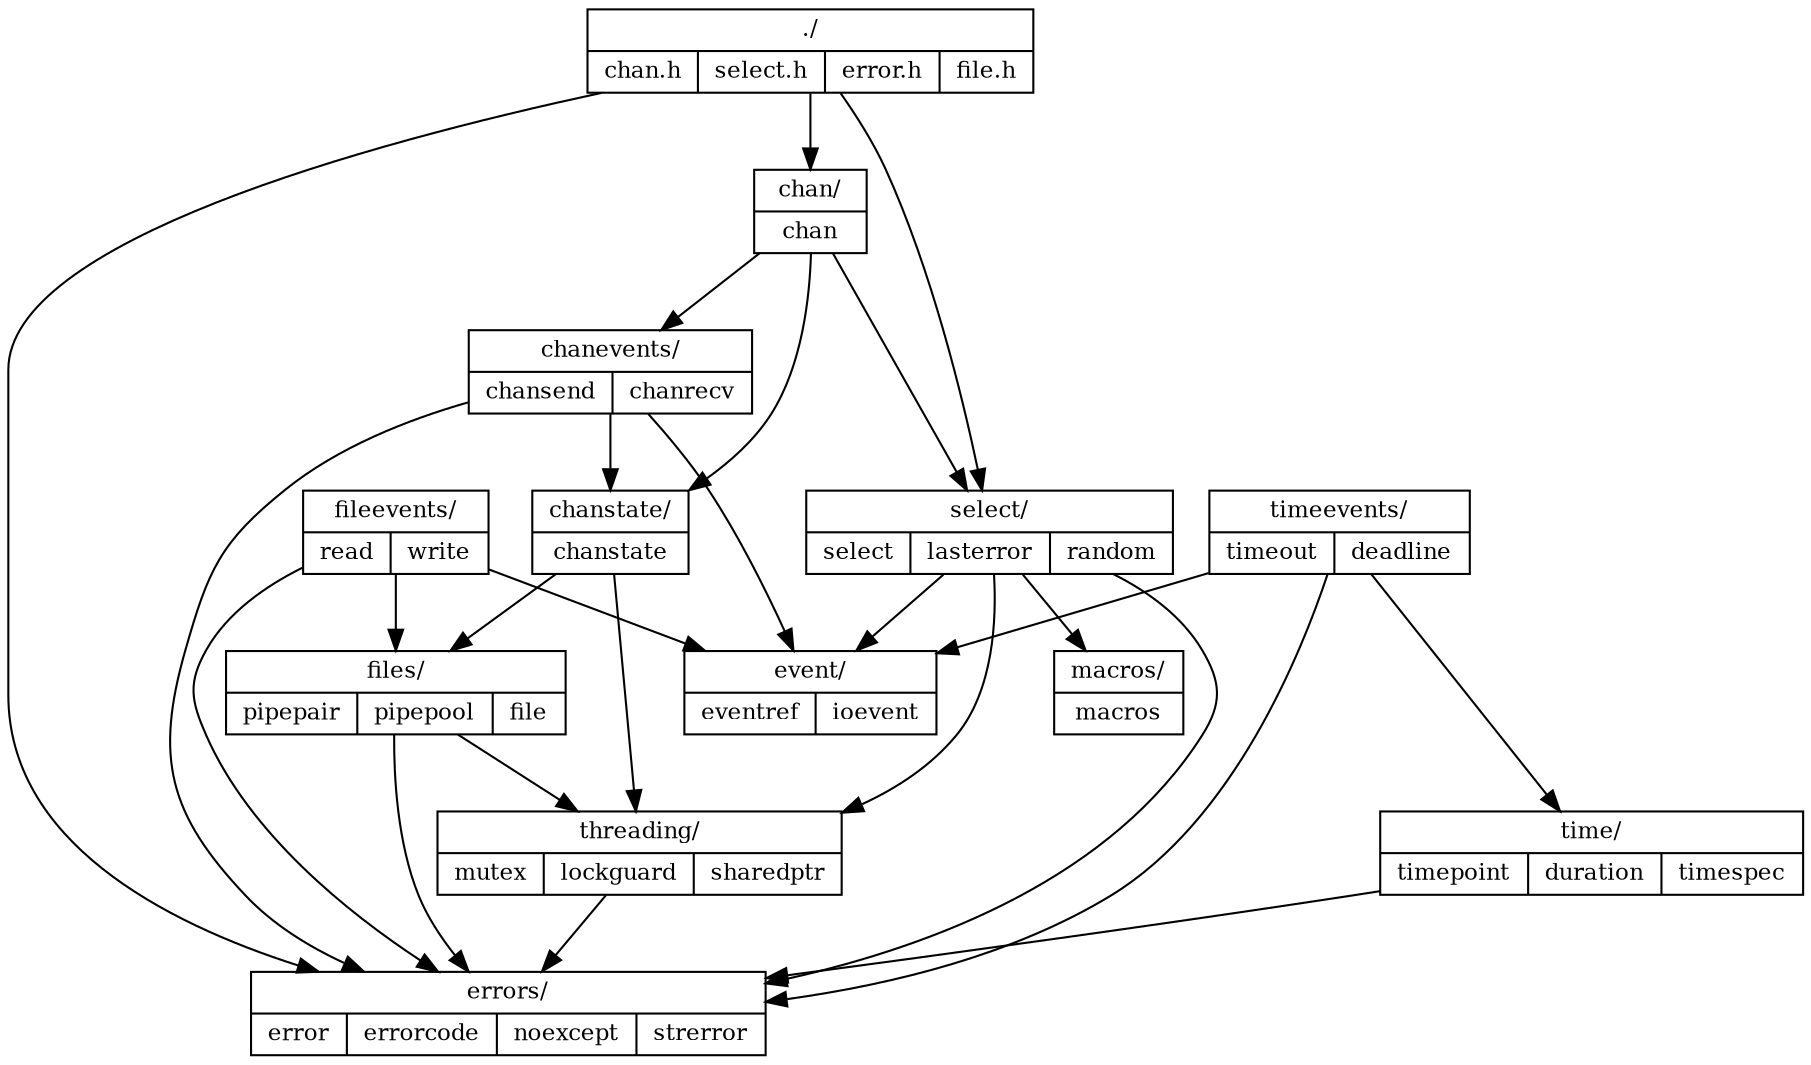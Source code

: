 digraph structs {
    node [shape=record, fontsize=11];

    root       [label="{./|{chan.h|select.h|error.h|file.h}}"];
    chan       [label="{chan/|{chan}}"];
    chanevents [label="{chanevents/|{chansend|chanrecv}}"];
    chanstate  [label="{chanstate/|{chanstate}}"];
    fileevents [label="{fileevents/|{read|write}}"];
    files      [label="{files/|{pipepair|pipepool|file}}"];
    select     [label="{select/|{select|lasterror|random}}"];
    errors     [label="{errors/|{error|errorcode|noexcept|strerror}}"];
    threading  [label="{threading/|{mutex|lockguard|sharedptr}}"];
    event      [label="{event/|{eventref|ioevent}}"];
    macros     [label="{macros/|{macros}}"];
    time       [label="{time/|{timepoint|duration|timespec}}"];
    timeevents [label="{timeevents/|{timeout|deadline}}"];

    root -> chan;
    root -> errors;
    root -> select;

    chan -> chanevents;
    chan -> chanstate;
    chan -> select;

    chanevents -> chanstate;
    chanevents -> event;
    chanevents -> errors;
    
    chanstate -> files;
    chanstate -> threading;

    fileevents -> files;
    fileevents -> event;
    fileevents -> errors;

    files -> errors;
    files -> threading;

    select -> threading;
    select -> errors;
    select -> event;
    select -> macros;

    time -> errors;
    
    timeevents -> time;
    timeevents -> event;
    timeevents -> errors;

    threading -> errors;
}
